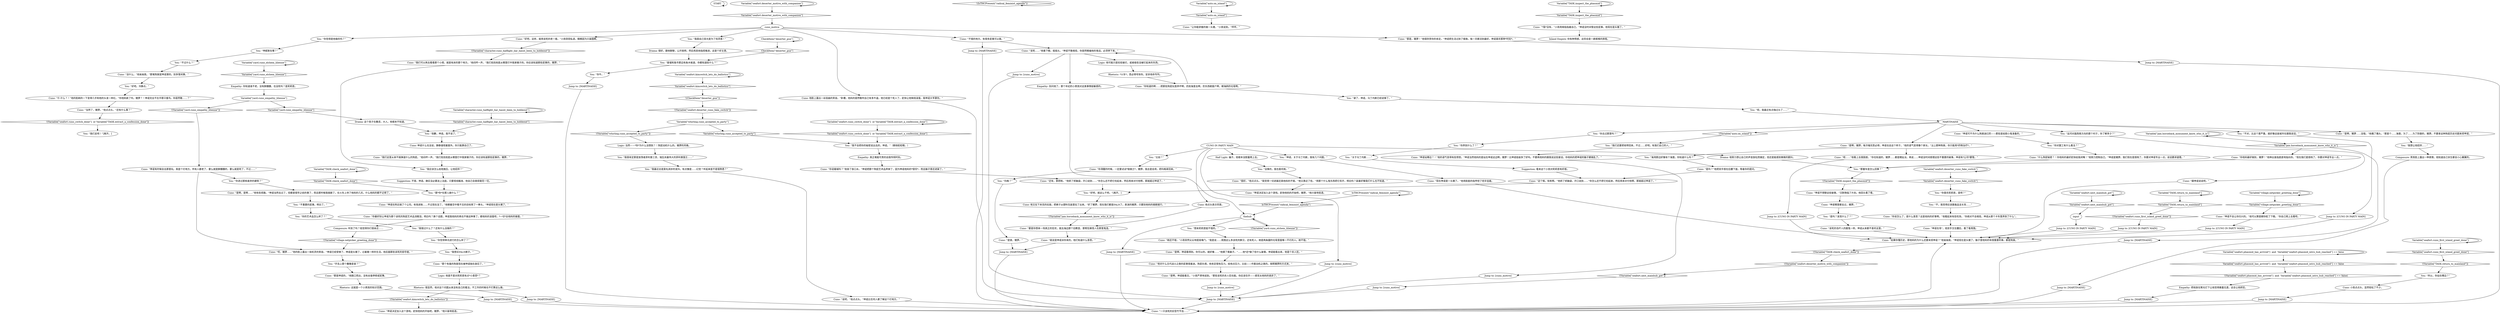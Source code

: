 # PARTY / CUNO MAIN
# CUNO'S main hub inside whirling and on the island. It's like KIM MAIN
# ==================================================
digraph G {
	  0 [label="START"];
	  1 [label="input"];
	  2 [label="Cuno: “我们可以再去看看那个小塔，就是有床的那个地方。”他闷哼一声。“我们找找他是从哪里打中我家瘸子的。你应该知道那些屁事的，猪猡。”"];
	  3 [label="Drama: 这个孩子在撒谎，大人。他根本不知道。"];
	  4 [label="IsTHCPresent(\"radical_feminist_agenda\")"];
	  5 [label="IsTHCPresent(\"radical_feminist_agenda\")", shape=diamond];
	  6 [label="!(IsTHCPresent(\"radical_feminist_agenda\"))", shape=diamond];
	  7 [label="Logic: 他是不是对莉莉恩有点*小意思*？"];
	  8 [label="Jump to: [CUNO IN PARTY MAIN]"];
	  9 [label="Variable[\"auto.on_island\"]"];
	  10 [label="Variable[\"auto.on_island\"]", shape=diamond];
	  11 [label="!(Variable[\"auto.on_island\"])", shape=diamond];
	  12 [label="You: “海湾那边好像有个海堡。你知道什么吗？”"];
	  13 [label="You: “呃，我最近有点嗨过头了……”"];
	  14 [label="Cuno: “当然了，猪猡。”他点点头。“还有什么事？”"];
	  15 [label="Cuno: “该死……”他垂下眼，摇摇头。“坤诺不敢相信，你居然瞎编他的鬼话。必须停下来。”"];
	  16 [label="You: “你进过那栋废弃的建筑？”"];
	  17 [label="You: “不过什么？”"];
	  18 [label="Cuno: “坤诺不想聊这些破事。”沉默降临了片刻。他回头看了看。"];
	  19 [label="You: “你觉得是他做的吗？”"];
	  20 [label="You: “你觉得审讯进行的怎么样了？”"];
	  21 [label="Variable[\"TASK.check_seafort_done\"]"];
	  22 [label="Variable[\"TASK.check_seafort_done\"]", shape=diamond];
	  23 [label="!(Variable[\"TASK.check_seafort_done\"])", shape=diamond];
	  24 [label="Jump to: [MARTINAISE]"];
	  25 [label="You: “所以，你站在哪边？”"];
	  26 [label="Variable[\"seafort.phasmid_has_arrived\"]  and  Variable[\"seafort.phasmid_intro_hub_reached\"] == false"];
	  27 [label="Variable[\"seafort.phasmid_has_arrived\"]  and  Variable[\"seafort.phasmid_intro_hub_reached\"] == false", shape=diamond];
	  28 [label="!(Variable[\"seafort.phasmid_has_arrived\"]  and  Variable[\"seafort.phasmid_intro_hub_reached\"] == false)", shape=diamond];
	  29 [label="Cuno: “一只该死的巨型竹节虫……”"];
	  30 [label="MARTINAISE"];
	  31 [label="Cuno: “你清醒的时候，一定要试试*镁奥兰*，猪猡。我总是会用，把玛格拿回来。”"];
	  32 [label="Cuno: “你知道的啊……把那些狗屁玩意弄坏啊，扔到海里去啊，扔东西砸窗户啊，朝海鸥扔垃圾啊。”"];
	  33 [label="Jump to: [MARTINAISE]"];
	  34 [label="Cuno: “那是，猪猡！”他很欣赏你的肯定。“坤诺把生活过到了极致。每一天都活到最好。坤诺喜欢那种*时刻*。”"];
	  35 [label="You: “我想让他招供……”"];
	  36 [label="Rhetoric: 这就是一个小男孩的知识范围。"];
	  37 [label="Variable[\"jam.horseback_monument_know_who_it_is\"]"];
	  38 [label="Variable[\"jam.horseback_monument_know_who_it_is\"]", shape=diamond];
	  39 [label="!(Variable[\"jam.horseback_monument_know_who_it_is\"])", shape=diamond];
	  40 [label="Jump to: [CUNO IN PARTY MAIN]"];
	  41 [label="Variable[\"seafort.deserter_cuno_fake_switch\"]"];
	  42 [label="Variable[\"seafort.deserter_cuno_fake_switch\"]", shape=diamond];
	  43 [label="!(Variable[\"seafort.deserter_cuno_fake_switch\"])", shape=diamond];
	  44 [label="Variable[\"seafort.kimswitch_lets_do_ballistics\"]"];
	  45 [label="Variable[\"seafort.kimswitch_lets_do_ballistics\"]", shape=diamond];
	  46 [label="!(Variable[\"seafort.kimswitch_lets_do_ballistics\"])", shape=diamond];
	  47 [label="You: “不重要的屁事。明白了。”"];
	  48 [label="Rhetoric: *火车*。思必得号快车。安非他命专列。"];
	  49 [label="Jump to: [MARTINAISE]"];
	  50 [label="Jump to: [MARTINAISE]"];
	  51 [label="You: “你喜欢莉莉恩，是吧？”"];
	  52 [label="Variable[\"seafort.cuno_switch_done\"]  or Variable[\"TASK.extract_a_confession_done\"]"];
	  53 [label="Variable[\"seafort.cuno_switch_done\"]  or Variable[\"TASK.extract_a_confession_done\"]", shape=diamond];
	  54 [label="!(Variable[\"seafort.cuno_switch_done\"]  or Variable[\"TASK.extract_a_confession_done\"])", shape=diamond];
	  55 [label="Jump to: [CUNO IN PARTY MAIN]"];
	  56 [label="Cuno: “坤诺可不鸟什么狗屎迷幻药——那些是给胆小鬼准备的。”"];
	  57 [label="You: “谢了，坤诺，马丁内斯已经说够了。”"];
	  58 [label="You: “你牛。”"];
	  59 [label="Cuno: “不错的地方。有很多屁事可以做。”"];
	  60 [label="You: “我应该怎么给他施压，让他招供？”"];
	  61 [label="Suggestion: 不错，坤诺。确实没必要送上法庭。只要视线瞄准，他自己会继续做完一切。"];
	  62 [label="Cuno: “他对什么古代战士之类的屁事很着迷。狗屁仇恨。他肯定很有压力。给他点压力，比如——作案动机之类的。按照猪猡的方式来。”"];
	  63 [label="Jump to: [cuno_motive]"];
	  64 [label="Jump to: [cuno_motive]"];
	  65 [label="Empathy: 把他放在聚光灯下让他觉得暴露无遗，这会让他抓狂。"];
	  66 [label="Variable[\"seafort.cuno_first_island_greet_done\"]"];
	  67 [label="Variable[\"seafort.cuno_first_island_greet_done\"]", shape=diamond];
	  68 [label="!(Variable[\"seafort.cuno_first_island_greet_done\"])", shape=diamond];
	  69 [label="Cuno: “现在坤诺是一头猪了。”他用肮脏的指甲挖了挖牙齿缝。"];
	  70 [label="Cuno: “说吧，”他点点头。“坤诺比任何人都了解这个烂地方。”"];
	  71 [label="Cuno: “是啊，猪猡。每次嗑完思必得，坤诺也会这个样子。”他的语气变得像个家长。“沾上那种狗屎，你只能用*药物治疗*。”"];
	  72 [label="You: “环岛上那个雕像是谁？”"];
	  73 [label="Jump to: [MARTINAISE]"];
	  74 [label="You: “比如？”"];
	  75 [label="You: “我想买FALN裤子。”"];
	  76 [label="Cuno: “很好。”他点点头。“我觉得一切进展还真他妈的不错。”他又靠近了些。“用那个什么鬼东西把它剪开，明白吗？装着好像我们什么也不知道。”"];
	  77 [label="Cuno: “*我*没有，”小孩用拇指指着自己。“坤诺没时间管这些屁事。他现在是头猪了。”"];
	  78 [label="You: “我们还要把他带回来，不过……好吧。有我们自己的人。”"];
	  79 [label="Cuno: “跟坤诺说说吧。”"];
	  80 [label="Cuno: “坤诺有时候会去那里玩。真是个烂地方。所有人都老了，要么就是醉醺醺的，要么就是死了，不过……”"];
	  81 [label="Jump to: [MARTINAISE]"];
	  82 [label="cuno_motive"];
	  83 [label="Cuno: “坤诺决定加入这个游戏。赶快他妈的开始吧，猪猡。”他兴奋地低语。"];
	  84 [label="Cuno: “这个嘛。有枪啊。”他抓了抓脑袋，开口说到……“你怎么还不把它捡起来，然后用来对付他啊，那就超过坤诺了。”"];
	  85 [label="Jump to: [MARTINAISE]"];
	  86 [label="Jump to: [CUNO IN PARTY MAIN]"];
	  87 [label="Half Light: 骗子。他根本没胆量爬上去。"];
	  88 [label="You: “坤诺，关于马丁内斯，我有几个问题。”"];
	  89 [label="You: “我们走吧！”[离开。]"];
	  90 [label="Cuno: “好吧，这样，就用该死的老一套。”小孩窃窃私语，眼睛因为兴奋圆睁。"];
	  91 [label="You: “我错过什么了？还有什么没做的？”"];
	  92 [label="Cuno: “你说蝗城吗？”他吞了吞口水。“坤诺把那个狗屁艺术品弄掉了，因为坤诺他妈的*很穷*，而且脑子里还进屎了。”"];
	  93 [label="Cuno: “你最好别让坤诺为那个该死的狗屁艺术品流眼泪，明白吗？换个话题，坤诺我他妈的再也不做这种事了。都他妈的滚蛋吧，*一切*全他妈的操蛋。”"];
	  94 [label="Logic: 他可能只是捡些破烂，或者偷些没被钉起来的东西。"];
	  95 [label="You: “没事的，我也喜欢她。”"];
	  96 [label="Variable[\"character.cuno_halflight_liar_hasnt_been_to_hiddeout\"]"];
	  97 [label="Variable[\"character.cuno_halflight_liar_hasnt_been_to_hiddeout\"]", shape=diamond];
	  98 [label="!(Variable[\"character.cuno_halflight_liar_hasnt_been_to_hiddeout\"])", shape=diamond];
	  99 [label="Variable[\"TASK.inspect_the_phasmid\"]"];
	  100 [label="Variable[\"TASK.inspect_the_phasmid\"]", shape=diamond];
	  101 [label="!(Variable[\"TASK.inspect_the_phasmid\"])", shape=diamond];
	  102 [label="Cuno: “你说怎么了，是什么意思？这是他妈的好事啊。”他看起来有些吃惊。“你绝对不会相信，坤诺从那个卡车里弄到了什么”。"];
	  103 [label="Cuno: “要是你想来一场真正的狂欢，就去海边那个旧教堂，那帮狂飙怪人在那里鬼混。”"];
	  104 [label="Jump to: [MARTINAISE]"];
	  105 [label="You: “你去过那里吗？”"];
	  106 [label="You: “废墟和鱼市那边有条木板道，你都知道些什么？”"];
	  107 [label="Jump to: [cuno_motive]"];
	  108 [label="You: “你的艺术品怎么样了？”"];
	  109 [label="Cuno: 小孩点点头，显然轻松了不少。"];
	  110 [label="Cuno: “坤诺站哪边？！”他的语气变得有些愤怒。“坤诺当然他妈的是站在坤诺这边啊，猪猡！比坤诺低级多了好吗。不要再他妈的跟我说这些废话。你他妈的把坤诺的脑子都搞乱了。”"];
	  111 [label="Cuno: “让你能骄傲的做一头猪，”小孩说到。“哼哼。”"];
	  112 [label="Cuno: “该死的岛吓人的跟鬼一样。坤诺从来都不喜欢这里。”"];
	  113 [label="Cuno: “坤诺不会让你扫兴的。”他可以算是朝你眨了下眼。“你自己爬上去看呗。”"];
	  114 [label="Empathy: 你知道谁不老，没有醉醺醺，也没死吗？是莉莉恩。"];
	  115 [label="Empathy: 别问他了。那个年纪的小男孩对这类事情挺敏感的。"];
	  116 [label="You: “抱歉，坤诺。我不说了。”"];
	  117 [label="Jump to: [MARTINAISE]"];
	  118 [label="You: “我很肯定那是放荡者菲利普三世，瑞瓦肖最伟大的菲利普国王……”"];
	  119 [label="Jump to: [cuno_motive]"];
	  120 [label="You: “我不会把你的秘密说出去的，坤诺。”（朝他眨眨眼。）"];
	  121 [label="Variable[\"TASK.return_to_mainland\"]"];
	  122 [label="Variable[\"TASK.return_to_mainland\"]", shape=diamond];
	  123 [label="!(Variable[\"TASK.return_to_mainland\"])", shape=diamond];
	  124 [label="Cuno: “坤诺在场”。他双手叉在腰后，看了看周围。"];
	  125 [label="You: “你弄到什么了？”"];
	  126 [label="Cuno: “是啊，是啊……”他有些烦躁。“坤诺当然去过了，但都是很早之前的事了，而且那时候我搞砸了。在火车上待了他妈的几天。什么他妈的都不记得了。”"];
	  127 [label="Cuno: “坤诺哪里都去过，猪猡。”"];
	  128 [label="Composure: 男孩脸上露出一种表情，他知道自己余生都会小心翼翼的。"];
	  129 [label="Cuno: “是啊，坤诺看得到。你可以的。就好像……”他摸了摸鼻子。“……他*还*做了些什么破事。坤诺能看出来，他是个杀人犯。”"];
	  130 [label="Suggestion: 看来这个小孩对莉莉恩有好感。"];
	  131 [label="Cuno: “是吗？”他把双手搭在后腰下面，等着你的提问。"];
	  132 [label="Cuno: “是啊，猪猡……没错。”他搔了搔头。“那是个……海堡。为了……为了防御的，猪猡。不要拿这种狗屁历史问题来烦坤诺。”"];
	  133 [label="You: “那塞车是怎么回事？”"];
	  134 [label="Jump to: [MARTINAISE]"];
	  135 [label="Cuno: “那个有毒的狗屎现在被坤诺抛在身后了。”"];
	  136 [label="Cuno: 他又拉下夹克的拉链，把裤子从塑料包装里拉了出来。“好了猪猡，现在我们都是FALN了。表演的猪猡。只要别他妈的搞砸就行。”"];
	  137 [label="Variable[\"seafort.deserter_motive_with_companion\"]"];
	  138 [label="Variable[\"seafort.deserter_motive_with_companion\"]", shape=diamond];
	  139 [label="!(Variable[\"seafort.deserter_motive_with_companion\"])", shape=diamond];
	  140 [label="Variable[\"seafort.nest_mainhub_got\"]"];
	  141 [label="Variable[\"seafort.nest_mainhub_got\"]", shape=diamond];
	  142 [label="!(Variable[\"seafort.nest_mainhub_got\"])", shape=diamond];
	  143 [label="Cuno: “坤诺决定加入这个游戏。赶快他妈的开始吧，猪猡。”他兴奋地低语。"];
	  144 [label="Composure: 听到了吗？他觉得你们很亲近……"];
	  145 [label="Jump to: [CUNO IN PARTY MAIN]"];
	  146 [label="Rhetoric: 很显然，他对这个问题从来没有自己的看法，不工作的时候也不打算这么做。"];
	  147 [label="Variable[\"yard.cuno_elchem_lilienne\"]"];
	  148 [label="Variable[\"yard.cuno_elchem_lilienne\"]", shape=diamond];
	  149 [label="!(Variable[\"yard.cuno_elchem_lilienne\"])", shape=diamond];
	  150 [label="You: “关于马丁内斯……”"];
	  151 [label="Cuno: “哎，猪猡……”他的脸上露出一抹机灵的笑容。“坤诺已经受够了。坤诺是头猪了。过着猪一样的生活。他后面那些该死的掠夺者。”"];
	  152 [label="You: “那*你*在那儿做什么？”"];
	  153 [label="CheckItem(\"deserter_gun\")"];
	  154 [label="CheckItem(\"deserter_gun\")", shape=diamond];
	  155 [label="!(CheckItem(\"deserter_gun\"))", shape=diamond];
	  156 [label="Cuno: “还有，那把枪。”他抓了抓脑袋，开口说到……“你怎么还不把它捡起来，然后用来对付他啊，那就超过坤诺了。”"];
	  157 [label="Empathy: 真正难能可贵的自我怜悯时刻。"];
	  158 [label="Cuno: “什么狗屁秘密？！你他妈的最好赶快给我闭嘴！”他努力控制自己。“坤诺是猪猡。我们现在是搭档了。你要对坤诺专业一点。说话要讲道理。”"];
	  159 [label="Cuno: “呃……”他看上去很困惑。“你也知道的，猪猡……都是瞎扯淡。再说……坤诺没时间搭理这些不重要的破事。坤诺有*公司*要管。”"];
	  160 [label="You: “不对，比这个更严重。就好像这座城市在跟我说话。”"];
	  161 [label="You: “你对罢工有什么看法？”"];
	  162 [label="You: “不，我觉得应该跟毒品没关系……”"];
	  163 [label="Cuno: “什-什么？！”他的脸刷的一下变得几乎和他的头发一样红。“你他妈疯了吗，猪猡？！坤诺完全不在乎那只傻鸟。你居然敢……？”"];
	  164 [label="Cuno: 他点头表示同意。"];
	  165 [label="You: “坤妮斯在哪？”"];
	  166 [label="Cuno: 他脸上露出一丝扭曲的笑容。“卧槽，他妈的居然敢吹自己有多牛逼，他已经是个死人了。赶快让他掏钱滚蛋。我坤诺大爷罩你。”"];
	  167 [label="You: “我扇自己耳光是为了找灵感！”"];
	  168 [label="You: “好吧，就这么干吧。”[离开。]"];
	  169 [label="Drama: 很好。跟他聊聊，公开挑明，然后用其他指控推进。这是个好主意。"];
	  170 [label="Cuno: “是啊，坤诺能看见，”小孩严肃地说到。“那些该死的杀人犯也能。你应该住手——感觉太他妈的诡异了。”"];
	  171 [label="Logic: 当然——*你*为什么没想到？！狗屁动机什么的。猪猡的风格。"];
	  172 [label="Cuno: 坤诺什么也没说，静静凝视着窗外。你只能靠自己了。"];
	  173 [label="Cuno: “你他妈最好做到，猪猡！”他伸出食指直直地指向你。“现在我们是搭档了。你要对坤诺专业一点。”"];
	  174 [label="You: “好吧。冷静点。”"];
	  175 [label="Variable[\"village.netpicker_greeting_done\"]"];
	  176 [label="Variable[\"village.netpicker_greeting_done\"]", shape=diamond];
	  177 [label="!(Variable[\"village.netpicker_greeting_done\"])", shape=diamond];
	  178 [label="Jump to: [cuno_motive]"];
	  179 [label="Cuno: “我们这里从来不搞弹道什么的狗屁。”他闷哼一声。“我们找找他是从哪里打中我家瘸子的。你应该知道那些屁事的，猪猡。”"];
	  180 [label="Inland Empire: 你有种预感，这将会是一趟艰难的旅程。"];
	  181 [label="Drama: 他努力想让自己的声音放松而镇定，但还是能感到微微的颤抖。"];
	  182 [label="You: “我最近总是莫名其妙的发抖。有点像是……幻觉？听起来是不是很熟悉？”"];
	  183 [label="Cuno: “如果你懂历史，那他妈的为什么还要来烦坤诺？”他耸耸肩。“坤诺现在是头猪了。脑子里他妈的有很重要的事。都是狗屎。”"];
	  184 [label="CUNO IN PARTY MAIN"];
	  185 [label="Jump to: [MARTINAISE]"];
	  186 [label="Cuno: “她还不错，”小孩突然尖尖地提高嗓门。“我是说……周围这么多该死的醉汉，还有死人，她是两条腿的垃圾里面唯一不烂的人。她不错。”"];
	  187 [label="You: “玛格？”"];
	  188 [label="Cuno: “那是坤诺的，”他脱口而出，没有丝毫停顿或犹豫。"];
	  189 [label="Cuno: “就说是坤诺派你来的。他们知道什么意思。”"];
	  190 [label="Jump to: [MARTINAISE]"];
	  191 [label="thehub"];
	  192 [label="Cuno: “没什么。”他耸耸肩。“那堆狗屎是坤诺罩的。别多管闲事。”"];
	  193 [label="Variable[\"whirling.cuno_accepted_to_party\"]"];
	  194 [label="Variable[\"whirling.cuno_accepted_to_party\"]", shape=diamond];
	  195 [label="!(Variable[\"whirling.cuno_accepted_to_party\"])", shape=diamond];
	  196 [label="You: “想来莉莉恩挺不错的。”"];
	  197 [label="You: “运河对面西南方向的那个村子，你了解多少？”"];
	  198 [label="Cuno: “是镁，猪猡。”"];
	  199 [label="You: “是吗？发现什么了？”"];
	  200 [label="Variable[\"yard.cuno_empathy_lilienne\"]"];
	  201 [label="Variable[\"yard.cuno_empathy_lilienne\"]", shape=diamond];
	  202 [label="!(Variable[\"yard.cuno_empathy_lilienne\"])", shape=diamond];
	  203 [label="Cuno: “坤诺在附近搞了个公司。有钱进账……不过现在没了。”他朝着空中看不见的目标挥了一拳头。“坤诺现在是头猪了。”"];
	  0 -> 0
	  1 -> 40
	  2 -> 60
	  3 -> 116
	  4 -> 4
	  4 -> 5
	  5 -> 191
	  6 -> 6
	  7 -> 146
	  8 -> 183
	  9 -> 9
	  9 -> 10
	  10 -> 111
	  11 -> 78
	  12 -> 131
	  13 -> 30
	  14 -> 54
	  15 -> 115
	  15 -> 94
	  15 -> 119
	  16 -> 126
	  17 -> 192
	  18 -> 127
	  19 -> 165
	  20 -> 75
	  21 -> 21
	  21 -> 22
	  22 -> 152
	  23 -> 139
	  24 -> 29
	  25 -> 109
	  26 -> 26
	  26 -> 27
	  27 -> 28
	  28 -> 65
	  29 -> 183
	  30 -> 160
	  30 -> 132
	  30 -> 197
	  30 -> 71
	  30 -> 105
	  30 -> 11
	  30 -> 56
	  31 -> 187
	  32 -> 57
	  32 -> 15
	  33 -> 29
	  34 -> 49
	  35 -> 128
	  36 -> 104
	  37 -> 37
	  37 -> 38
	  38 -> 117
	  38 -> 173
	  39 -> 103
	  40 -> 183
	  41 -> 41
	  41 -> 42
	  42 -> 51
	  43 -> 193
	  44 -> 44
	  44 -> 45
	  45 -> 155
	  46 -> 83
	  47 -> 108
	  48 -> 32
	  49 -> 29
	  50 -> 29
	  51 -> 162
	  52 -> 52
	  52 -> 53
	  53 -> 120
	  54 -> 89
	  55 -> 183
	  56 -> 161
	  57 -> 13
	  58 -> 33
	  59 -> 73
	  59 -> 15
	  60 -> 61
	  61 -> 152
	  62 -> 170
	  63 -> 81
	  64 -> 81
	  65 -> 185
	  66 -> 66
	  66 -> 67
	  67 -> 123
	  68 -> 8
	  69 -> 183
	  70 -> 29
	  71 -> 12
	  71 -> 159
	  72 -> 188
	  73 -> 29
	  74 -> 31
	  75 -> 135
	  76 -> 143
	  77 -> 180
	  78 -> 110
	  79 -> 183
	  80 -> 16
	  80 -> 151
	  81 -> 29
	  82 -> 34
	  82 -> 166
	  82 -> 167
	  82 -> 19
	  82 -> 90
	  82 -> 59
	  84 -> 168
	  85 -> 29
	  86 -> 183
	  87 -> 95
	  88 -> 69
	  90 -> 98
	  91 -> 20
	  92 -> 156
	  93 -> 144
	  94 -> 48
	  95 -> 76
	  96 -> 96
	  96 -> 97
	  97 -> 116
	  98 -> 2
	  99 -> 99
	  99 -> 100
	  100 -> 77
	  101 -> 18
	  102 -> 124
	  103 -> 189
	  104 -> 29
	  105 -> 125
	  106 -> 58
	  107 -> 81
	  108 -> 91
	  109 -> 190
	  110 -> 64
	  112 -> 183
	  113 -> 86
	  114 -> 200
	  115 -> 191
	  116 -> 172
	  117 -> 29
	  118 -> 182
	  119 -> 81
	  120 -> 157
	  121 -> 121
	  121 -> 122
	  122 -> 68
	  123 -> 25
	  124 -> 183
	  125 -> 150
	  126 -> 47
	  127 -> 199
	  128 -> 134
	  129 -> 62
	  130 -> 84
	  131 -> 84
	  132 -> 35
	  133 -> 101
	  134 -> 29
	  135 -> 7
	  136 -> 39
	  137 -> 137
	  137 -> 138
	  138 -> 82
	  139 -> 142
	  140 -> 140
	  140 -> 141
	  141 -> 1
	  142 -> 178
	  144 -> 177
	  145 -> 183
	  146 -> 24
	  146 -> 46
	  147 -> 147
	  147 -> 148
	  148 -> 114
	  149 -> 191
	  150 -> 130
	  151 -> 72
	  152 -> 203
	  153 -> 153
	  153 -> 154
	  154 -> 106
	  155 -> 43
	  156 -> 168
	  157 -> 92
	  158 -> 133
	  159 -> 145
	  160 -> 55
	  161 -> 158
	  162 -> 102
	  163 -> 14
	  164 -> 103
	  165 -> 17
	  166 -> 81
	  167 -> 169
	  168 -> 136
	  169 -> 106
	  170 -> 63
	  171 -> 118
	  172 -> 179
	  173 -> 133
	  174 -> 163
	  175 -> 176
	  175 -> 175
	  176 -> 113
	  177 -> 151
	  178 -> 81
	  179 -> 60
	  181 -> 133
	  182 -> 70
	  183 -> 23
	  184 -> 164
	  184 -> 74
	  184 -> 107
	  184 -> 181
	  184 -> 87
	  184 -> 88
	  185 -> 29
	  186 -> 129
	  187 -> 198
	  188 -> 36
	  189 -> 85
	  190 -> 29
	  191 -> 50
	  191 -> 196
	  191 -> 149
	  192 -> 174
	  193 -> 194
	  193 -> 195
	  194 -> 120
	  195 -> 171
	  196 -> 186
	  197 -> 79
	  198 -> 85
	  199 -> 112
	  200 -> 201
	  200 -> 202
	  201 -> 3
	  202 -> 80
	  203 -> 93
}

